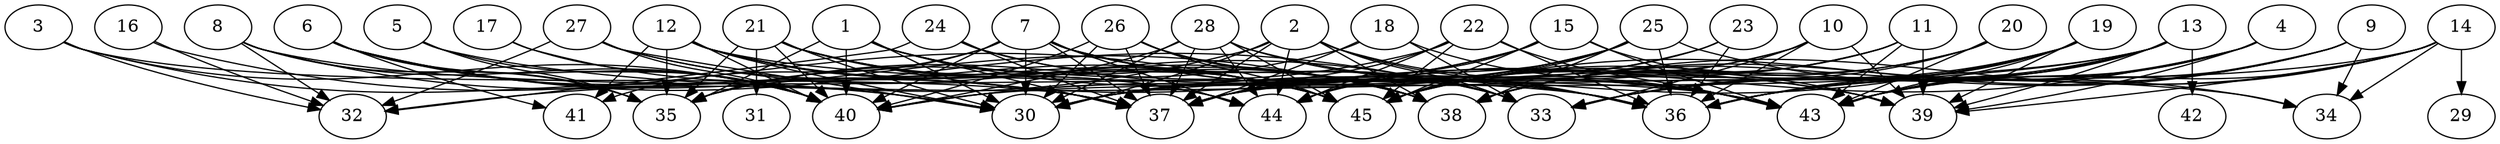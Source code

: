 // DAG automatically generated by daggen at Thu Oct  3 14:07:25 2019
// ./daggen --dot -n 45 --ccr 0.4 --fat 0.9 --regular 0.9 --density 0.7 --mindata 5242880 --maxdata 52428800 
digraph G {
  1 [size="121177600", alpha="0.17", expect_size="48471040"] 
  1 -> 30 [size ="48471040"]
  1 -> 35 [size ="48471040"]
  1 -> 36 [size ="48471040"]
  1 -> 37 [size ="48471040"]
  1 -> 38 [size ="48471040"]
  1 -> 40 [size ="48471040"]
  1 -> 45 [size ="48471040"]
  2 [size="15833600", alpha="0.07", expect_size="6333440"] 
  2 -> 30 [size ="6333440"]
  2 -> 32 [size ="6333440"]
  2 -> 33 [size ="6333440"]
  2 -> 36 [size ="6333440"]
  2 -> 37 [size ="6333440"]
  2 -> 38 [size ="6333440"]
  2 -> 43 [size ="6333440"]
  2 -> 44 [size ="6333440"]
  3 [size="56253440", alpha="0.06", expect_size="22501376"] 
  3 -> 30 [size ="22501376"]
  3 -> 32 [size ="22501376"]
  3 -> 37 [size ="22501376"]
  3 -> 40 [size ="22501376"]
  4 [size="13990400", alpha="0.08", expect_size="5596160"] 
  4 -> 36 [size ="5596160"]
  4 -> 37 [size ="5596160"]
  4 -> 38 [size ="5596160"]
  4 -> 39 [size ="5596160"]
  4 -> 43 [size ="5596160"]
  5 [size="102924800", alpha="0.03", expect_size="41169920"] 
  5 -> 34 [size ="41169920"]
  5 -> 35 [size ="41169920"]
  5 -> 40 [size ="41169920"]
  6 [size="79436800", alpha="0.09", expect_size="31774720"] 
  6 -> 30 [size ="31774720"]
  6 -> 33 [size ="31774720"]
  6 -> 35 [size ="31774720"]
  6 -> 37 [size ="31774720"]
  6 -> 38 [size ="31774720"]
  6 -> 40 [size ="31774720"]
  6 -> 41 [size ="31774720"]
  7 [size="75791360", alpha="0.19", expect_size="30316544"] 
  7 -> 30 [size ="30316544"]
  7 -> 33 [size ="30316544"]
  7 -> 35 [size ="30316544"]
  7 -> 37 [size ="30316544"]
  7 -> 38 [size ="30316544"]
  7 -> 39 [size ="30316544"]
  7 -> 40 [size ="30316544"]
  7 -> 41 [size ="30316544"]
  7 -> 43 [size ="30316544"]
  7 -> 44 [size ="30316544"]
  8 [size="15818240", alpha="0.07", expect_size="6327296"] 
  8 -> 32 [size ="6327296"]
  8 -> 35 [size ="6327296"]
  8 -> 36 [size ="6327296"]
  8 -> 37 [size ="6327296"]
  8 -> 40 [size ="6327296"]
  9 [size="110589440", alpha="0.08", expect_size="44235776"] 
  9 -> 33 [size ="44235776"]
  9 -> 34 [size ="44235776"]
  9 -> 36 [size ="44235776"]
  9 -> 43 [size ="44235776"]
  9 -> 45 [size ="44235776"]
  10 [size="35217920", alpha="0.13", expect_size="14087168"] 
  10 -> 33 [size ="14087168"]
  10 -> 36 [size ="14087168"]
  10 -> 37 [size ="14087168"]
  10 -> 39 [size ="14087168"]
  10 -> 45 [size ="14087168"]
  11 [size="104778240", alpha="0.11", expect_size="41911296"] 
  11 -> 38 [size ="41911296"]
  11 -> 39 [size ="41911296"]
  11 -> 43 [size ="41911296"]
  11 -> 44 [size ="41911296"]
  11 -> 45 [size ="41911296"]
  12 [size="84449280", alpha="0.14", expect_size="33779712"] 
  12 -> 30 [size ="33779712"]
  12 -> 35 [size ="33779712"]
  12 -> 38 [size ="33779712"]
  12 -> 40 [size ="33779712"]
  12 -> 41 [size ="33779712"]
  12 -> 43 [size ="33779712"]
  12 -> 44 [size ="33779712"]
  12 -> 45 [size ="33779712"]
  13 [size="128366080", alpha="0.02", expect_size="51346432"] 
  13 -> 30 [size ="51346432"]
  13 -> 33 [size ="51346432"]
  13 -> 36 [size ="51346432"]
  13 -> 38 [size ="51346432"]
  13 -> 39 [size ="51346432"]
  13 -> 40 [size ="51346432"]
  13 -> 42 [size ="51346432"]
  13 -> 43 [size ="51346432"]
  14 [size="43115520", alpha="0.07", expect_size="17246208"] 
  14 -> 29 [size ="17246208"]
  14 -> 34 [size ="17246208"]
  14 -> 36 [size ="17246208"]
  14 -> 37 [size ="17246208"]
  14 -> 38 [size ="17246208"]
  14 -> 39 [size ="17246208"]
  14 -> 43 [size ="17246208"]
  15 [size="88355840", alpha="0.08", expect_size="35342336"] 
  15 -> 30 [size ="35342336"]
  15 -> 39 [size ="35342336"]
  15 -> 40 [size ="35342336"]
  15 -> 43 [size ="35342336"]
  15 -> 44 [size ="35342336"]
  15 -> 45 [size ="35342336"]
  16 [size="103531520", alpha="0.18", expect_size="41412608"] 
  16 -> 32 [size ="41412608"]
  16 -> 45 [size ="41412608"]
  17 [size="36021760", alpha="0.11", expect_size="14408704"] 
  17 -> 37 [size ="14408704"]
  17 -> 40 [size ="14408704"]
  18 [size="28838400", alpha="0.06", expect_size="11535360"] 
  18 -> 33 [size ="11535360"]
  18 -> 35 [size ="11535360"]
  18 -> 37 [size ="11535360"]
  18 -> 43 [size ="11535360"]
  19 [size="71063040", alpha="0.11", expect_size="28425216"] 
  19 -> 30 [size ="28425216"]
  19 -> 33 [size ="28425216"]
  19 -> 36 [size ="28425216"]
  19 -> 39 [size ="28425216"]
  19 -> 43 [size ="28425216"]
  19 -> 45 [size ="28425216"]
  20 [size="115317760", alpha="0.11", expect_size="46127104"] 
  20 -> 33 [size ="46127104"]
  20 -> 38 [size ="46127104"]
  20 -> 43 [size ="46127104"]
  20 -> 45 [size ="46127104"]
  21 [size="74112000", alpha="0.10", expect_size="29644800"] 
  21 -> 30 [size ="29644800"]
  21 -> 31 [size ="29644800"]
  21 -> 35 [size ="29644800"]
  21 -> 38 [size ="29644800"]
  21 -> 40 [size ="29644800"]
  21 -> 43 [size ="29644800"]
  21 -> 44 [size ="29644800"]
  21 -> 45 [size ="29644800"]
  22 [size="23669760", alpha="0.10", expect_size="9467904"] 
  22 -> 35 [size ="9467904"]
  22 -> 36 [size ="9467904"]
  22 -> 37 [size ="9467904"]
  22 -> 43 [size ="9467904"]
  22 -> 44 [size ="9467904"]
  22 -> 45 [size ="9467904"]
  23 [size="108661760", alpha="0.16", expect_size="43464704"] 
  23 -> 36 [size ="43464704"]
  23 -> 37 [size ="43464704"]
  23 -> 45 [size ="43464704"]
  24 [size="122286080", alpha="0.03", expect_size="48914432"] 
  24 -> 32 [size ="48914432"]
  24 -> 36 [size ="48914432"]
  24 -> 37 [size ="48914432"]
  24 -> 45 [size ="48914432"]
  25 [size="45340160", alpha="0.05", expect_size="18136064"] 
  25 -> 30 [size ="18136064"]
  25 -> 34 [size ="18136064"]
  25 -> 36 [size ="18136064"]
  25 -> 38 [size ="18136064"]
  25 -> 40 [size ="18136064"]
  25 -> 44 [size ="18136064"]
  25 -> 45 [size ="18136064"]
  26 [size="89943040", alpha="0.19", expect_size="35977216"] 
  26 -> 30 [size ="35977216"]
  26 -> 33 [size ="35977216"]
  26 -> 37 [size ="35977216"]
  26 -> 38 [size ="35977216"]
  26 -> 40 [size ="35977216"]
  26 -> 45 [size ="35977216"]
  27 [size="79787520", alpha="0.03", expect_size="31915008"] 
  27 -> 30 [size ="31915008"]
  27 -> 32 [size ="31915008"]
  27 -> 33 [size ="31915008"]
  27 -> 40 [size ="31915008"]
  27 -> 45 [size ="31915008"]
  28 [size="26178560", alpha="0.07", expect_size="10471424"] 
  28 -> 30 [size ="10471424"]
  28 -> 36 [size ="10471424"]
  28 -> 37 [size ="10471424"]
  28 -> 39 [size ="10471424"]
  28 -> 40 [size ="10471424"]
  28 -> 44 [size ="10471424"]
  28 -> 45 [size ="10471424"]
  29 [size="63864320", alpha="0.08", expect_size="25545728"] 
  30 [size="126960640", alpha="0.13", expect_size="50784256"] 
  31 [size="75819520", alpha="0.13", expect_size="30327808"] 
  32 [size="18516480", alpha="0.06", expect_size="7406592"] 
  33 [size="75740160", alpha="0.17", expect_size="30296064"] 
  34 [size="54712320", alpha="0.14", expect_size="21884928"] 
  35 [size="74280960", alpha="0.04", expect_size="29712384"] 
  36 [size="106298880", alpha="0.09", expect_size="42519552"] 
  37 [size="99136000", alpha="0.18", expect_size="39654400"] 
  38 [size="115473920", alpha="0.10", expect_size="46189568"] 
  39 [size="40064000", alpha="0.11", expect_size="16025600"] 
  40 [size="88353280", alpha="0.10", expect_size="35341312"] 
  41 [size="46522880", alpha="0.19", expect_size="18609152"] 
  42 [size="124213760", alpha="0.10", expect_size="49685504"] 
  43 [size="38871040", alpha="0.17", expect_size="15548416"] 
  44 [size="23720960", alpha="0.03", expect_size="9488384"] 
  45 [size="108774400", alpha="0.14", expect_size="43509760"] 
}
